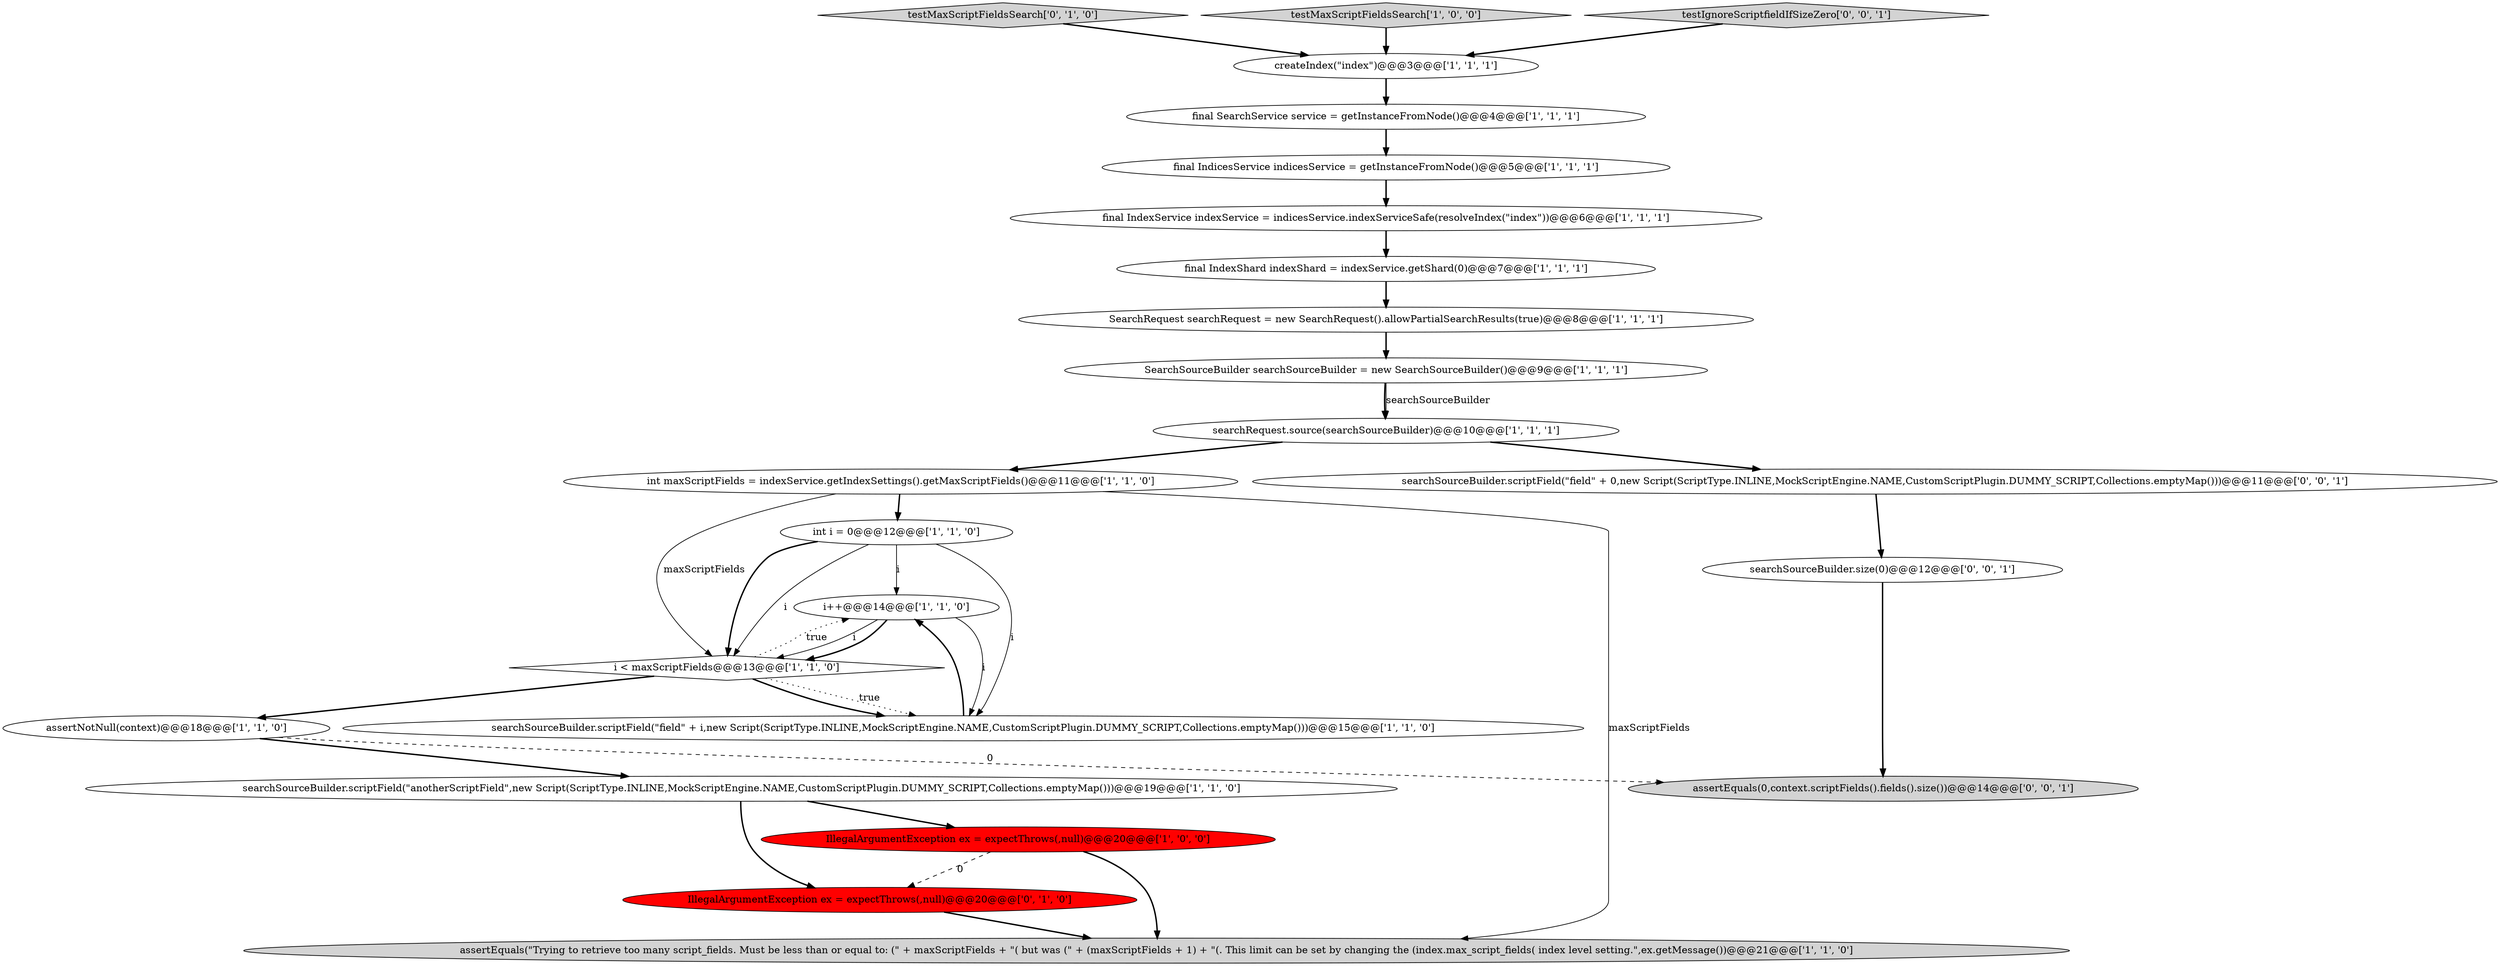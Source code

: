 digraph {
15 [style = filled, label = "i++@@@14@@@['1', '1', '0']", fillcolor = white, shape = ellipse image = "AAA0AAABBB1BBB"];
23 [style = filled, label = "searchSourceBuilder.size(0)@@@12@@@['0', '0', '1']", fillcolor = white, shape = ellipse image = "AAA0AAABBB3BBB"];
2 [style = filled, label = "final SearchService service = getInstanceFromNode()@@@4@@@['1', '1', '1']", fillcolor = white, shape = ellipse image = "AAA0AAABBB1BBB"];
9 [style = filled, label = "searchSourceBuilder.scriptField(\"anotherScriptField\",new Script(ScriptType.INLINE,MockScriptEngine.NAME,CustomScriptPlugin.DUMMY_SCRIPT,Collections.emptyMap()))@@@19@@@['1', '1', '0']", fillcolor = white, shape = ellipse image = "AAA0AAABBB1BBB"];
0 [style = filled, label = "final IndicesService indicesService = getInstanceFromNode()@@@5@@@['1', '1', '1']", fillcolor = white, shape = ellipse image = "AAA0AAABBB1BBB"];
17 [style = filled, label = "i < maxScriptFields@@@13@@@['1', '1', '0']", fillcolor = white, shape = diamond image = "AAA0AAABBB1BBB"];
13 [style = filled, label = "searchSourceBuilder.scriptField(\"field\" + i,new Script(ScriptType.INLINE,MockScriptEngine.NAME,CustomScriptPlugin.DUMMY_SCRIPT,Collections.emptyMap()))@@@15@@@['1', '1', '0']", fillcolor = white, shape = ellipse image = "AAA0AAABBB1BBB"];
12 [style = filled, label = "final IndexShard indexShard = indexService.getShard(0)@@@7@@@['1', '1', '1']", fillcolor = white, shape = ellipse image = "AAA0AAABBB1BBB"];
19 [style = filled, label = "testMaxScriptFieldsSearch['0', '1', '0']", fillcolor = lightgray, shape = diamond image = "AAA0AAABBB2BBB"];
14 [style = filled, label = "assertEquals(\"Trying to retrieve too many script_fields. Must be less than or equal to: (\" + maxScriptFields + \"( but was (\" + (maxScriptFields + 1) + \"(. This limit can be set by changing the (index.max_script_fields( index level setting.\",ex.getMessage())@@@21@@@['1', '1', '0']", fillcolor = lightgray, shape = ellipse image = "AAA0AAABBB1BBB"];
6 [style = filled, label = "searchRequest.source(searchSourceBuilder)@@@10@@@['1', '1', '1']", fillcolor = white, shape = ellipse image = "AAA0AAABBB1BBB"];
7 [style = filled, label = "int maxScriptFields = indexService.getIndexSettings().getMaxScriptFields()@@@11@@@['1', '1', '0']", fillcolor = white, shape = ellipse image = "AAA0AAABBB1BBB"];
10 [style = filled, label = "SearchRequest searchRequest = new SearchRequest().allowPartialSearchResults(true)@@@8@@@['1', '1', '1']", fillcolor = white, shape = ellipse image = "AAA0AAABBB1BBB"];
1 [style = filled, label = "testMaxScriptFieldsSearch['1', '0', '0']", fillcolor = lightgray, shape = diamond image = "AAA0AAABBB1BBB"];
11 [style = filled, label = "assertNotNull(context)@@@18@@@['1', '1', '0']", fillcolor = white, shape = ellipse image = "AAA0AAABBB1BBB"];
20 [style = filled, label = "searchSourceBuilder.scriptField(\"field\" + 0,new Script(ScriptType.INLINE,MockScriptEngine.NAME,CustomScriptPlugin.DUMMY_SCRIPT,Collections.emptyMap()))@@@11@@@['0', '0', '1']", fillcolor = white, shape = ellipse image = "AAA0AAABBB3BBB"];
3 [style = filled, label = "final IndexService indexService = indicesService.indexServiceSafe(resolveIndex(\"index\"))@@@6@@@['1', '1', '1']", fillcolor = white, shape = ellipse image = "AAA0AAABBB1BBB"];
16 [style = filled, label = "SearchSourceBuilder searchSourceBuilder = new SearchSourceBuilder()@@@9@@@['1', '1', '1']", fillcolor = white, shape = ellipse image = "AAA0AAABBB1BBB"];
21 [style = filled, label = "assertEquals(0,context.scriptFields().fields().size())@@@14@@@['0', '0', '1']", fillcolor = lightgray, shape = ellipse image = "AAA0AAABBB3BBB"];
4 [style = filled, label = "int i = 0@@@12@@@['1', '1', '0']", fillcolor = white, shape = ellipse image = "AAA0AAABBB1BBB"];
5 [style = filled, label = "createIndex(\"index\")@@@3@@@['1', '1', '1']", fillcolor = white, shape = ellipse image = "AAA0AAABBB1BBB"];
18 [style = filled, label = "IllegalArgumentException ex = expectThrows(,null)@@@20@@@['0', '1', '0']", fillcolor = red, shape = ellipse image = "AAA1AAABBB2BBB"];
8 [style = filled, label = "IllegalArgumentException ex = expectThrows(,null)@@@20@@@['1', '0', '0']", fillcolor = red, shape = ellipse image = "AAA1AAABBB1BBB"];
22 [style = filled, label = "testIgnoreScriptfieldIfSizeZero['0', '0', '1']", fillcolor = lightgray, shape = diamond image = "AAA0AAABBB3BBB"];
1->5 [style = bold, label=""];
0->3 [style = bold, label=""];
4->17 [style = bold, label=""];
16->6 [style = bold, label=""];
8->14 [style = bold, label=""];
15->13 [style = solid, label="i"];
7->4 [style = bold, label=""];
3->12 [style = bold, label=""];
11->9 [style = bold, label=""];
9->8 [style = bold, label=""];
22->5 [style = bold, label=""];
4->17 [style = solid, label="i"];
4->13 [style = solid, label="i"];
6->20 [style = bold, label=""];
19->5 [style = bold, label=""];
16->6 [style = solid, label="searchSourceBuilder"];
15->17 [style = solid, label="i"];
5->2 [style = bold, label=""];
15->17 [style = bold, label=""];
2->0 [style = bold, label=""];
12->10 [style = bold, label=""];
17->15 [style = dotted, label="true"];
9->18 [style = bold, label=""];
20->23 [style = bold, label=""];
10->16 [style = bold, label=""];
23->21 [style = bold, label=""];
4->15 [style = solid, label="i"];
8->18 [style = dashed, label="0"];
17->13 [style = bold, label=""];
13->15 [style = bold, label=""];
6->7 [style = bold, label=""];
17->13 [style = dotted, label="true"];
18->14 [style = bold, label=""];
7->14 [style = solid, label="maxScriptFields"];
7->17 [style = solid, label="maxScriptFields"];
17->11 [style = bold, label=""];
11->21 [style = dashed, label="0"];
}
